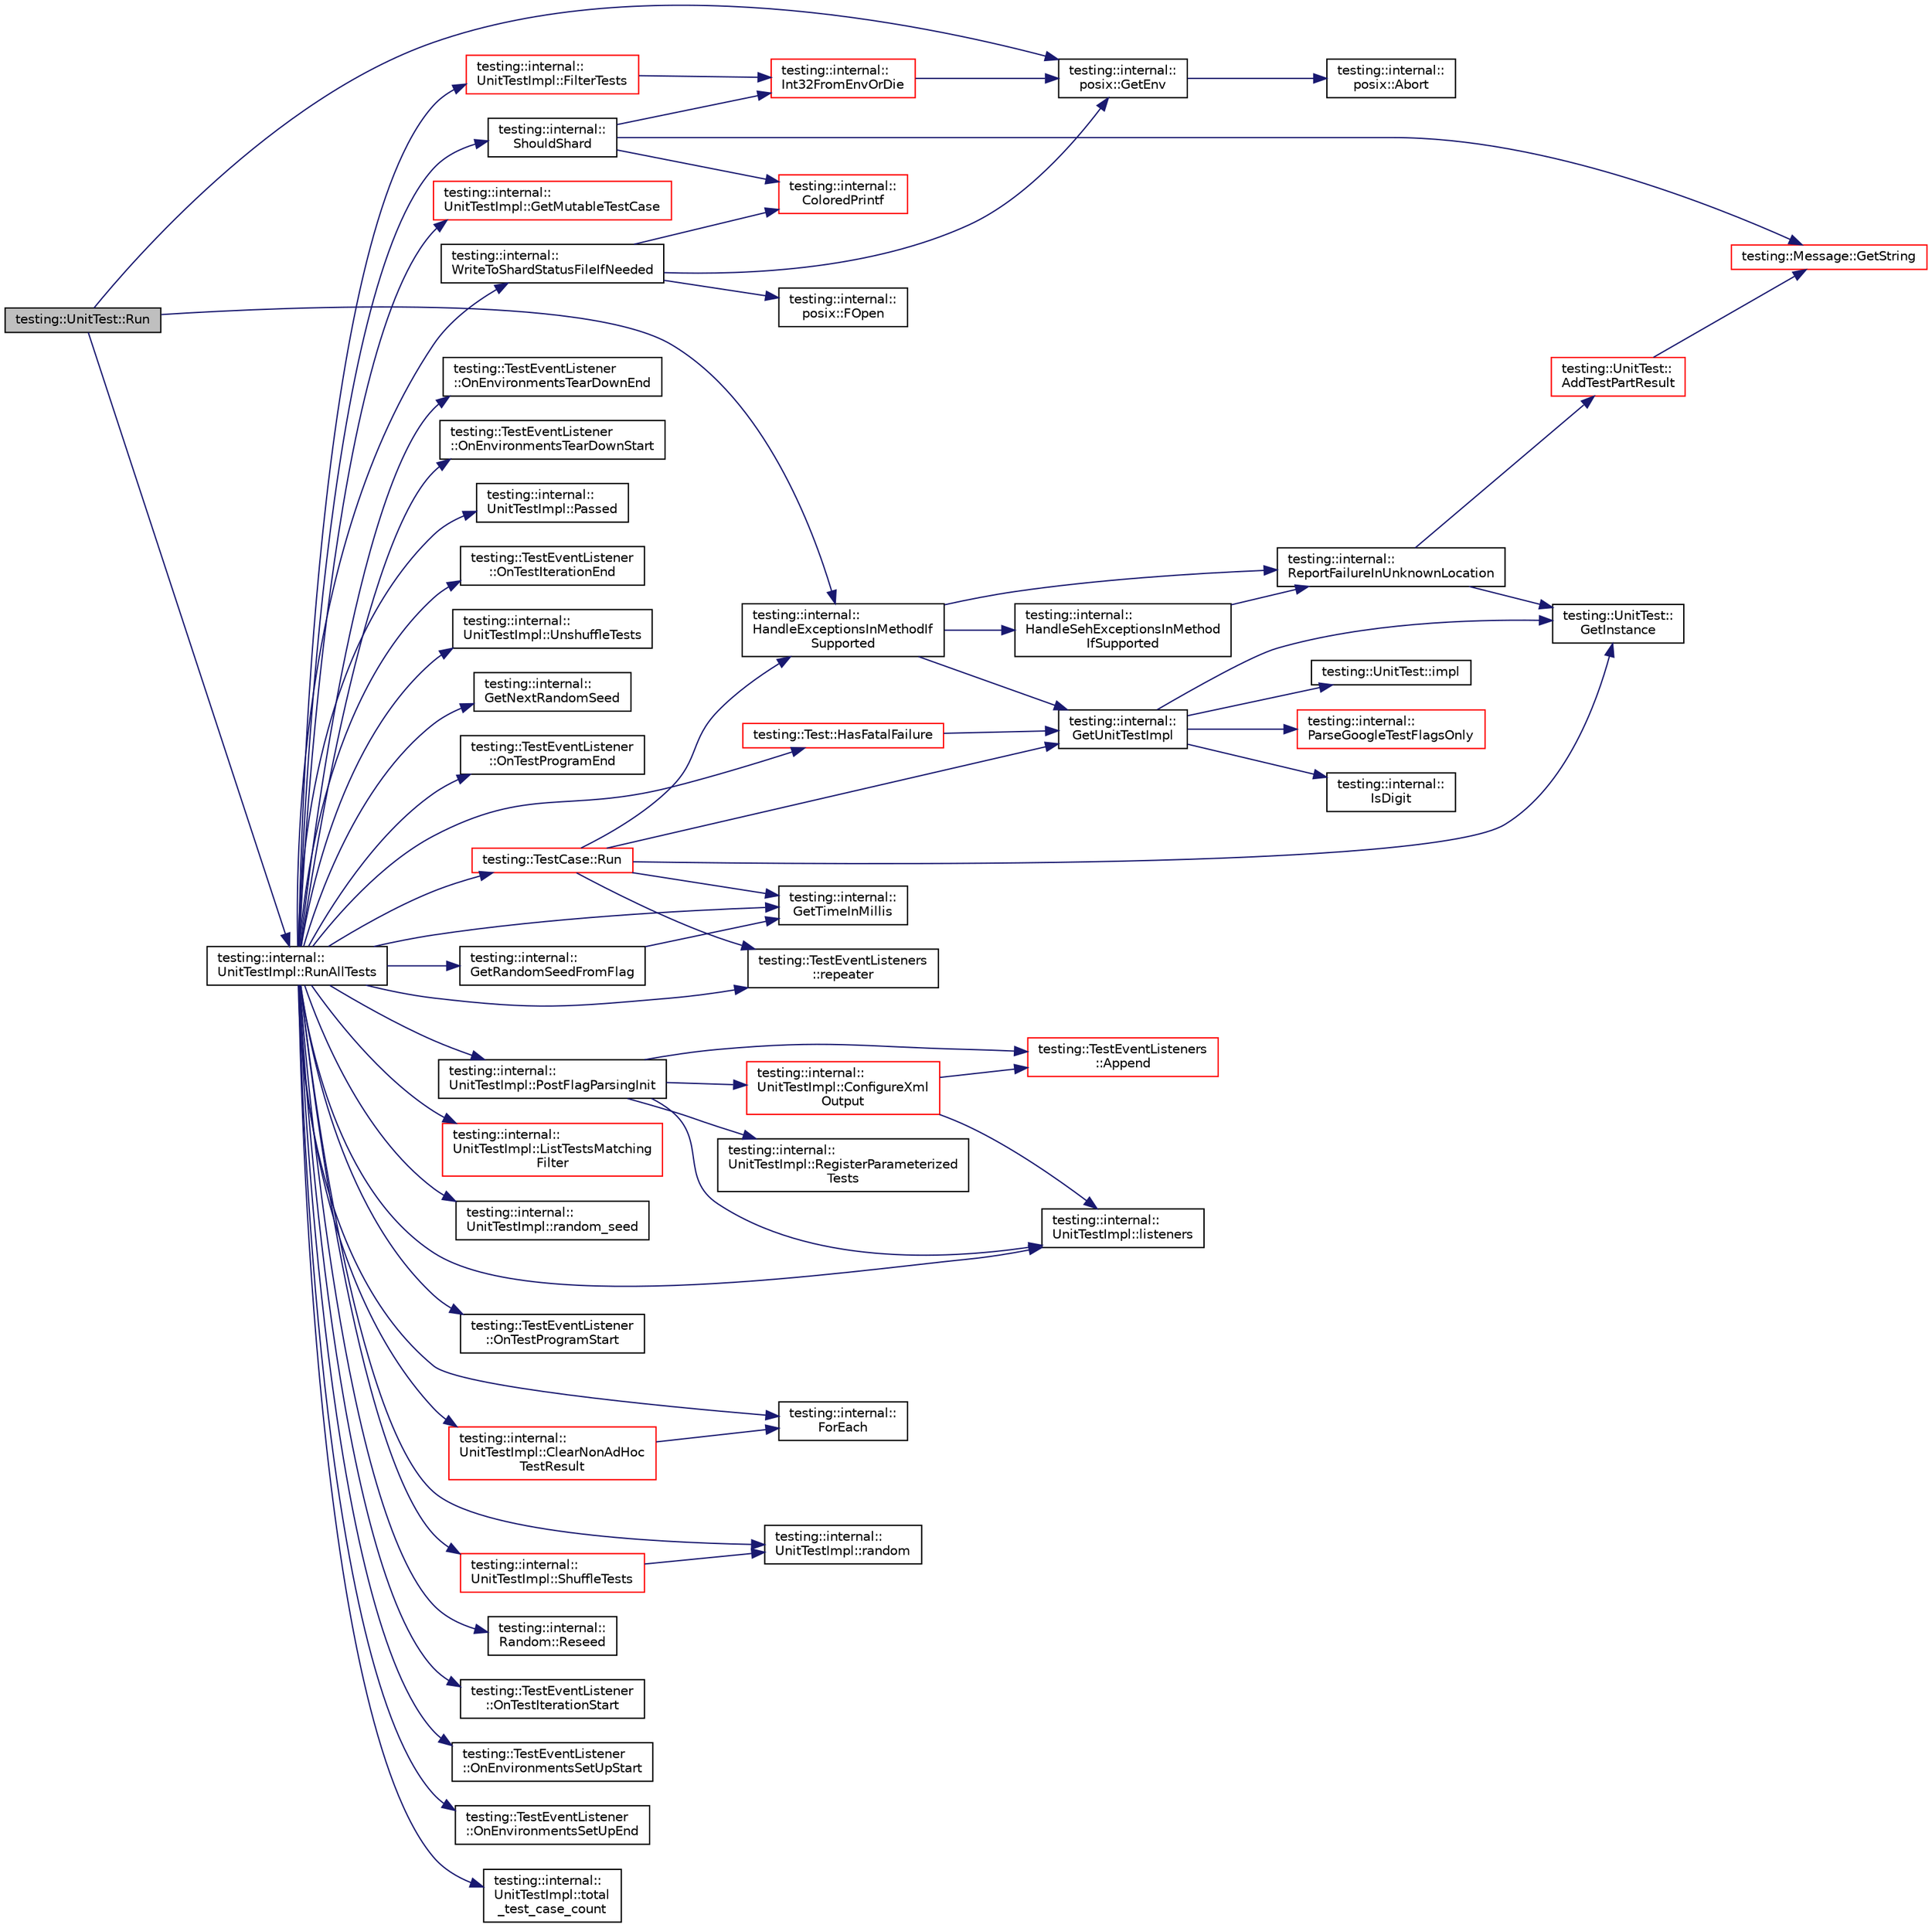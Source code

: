 digraph "testing::UnitTest::Run"
{
  edge [fontname="Helvetica",fontsize="10",labelfontname="Helvetica",labelfontsize="10"];
  node [fontname="Helvetica",fontsize="10",shape=record];
  rankdir="LR";
  Node233 [label="testing::UnitTest::Run",height=0.2,width=0.4,color="black", fillcolor="grey75", style="filled", fontcolor="black"];
  Node233 -> Node234 [color="midnightblue",fontsize="10",style="solid",fontname="Helvetica"];
  Node234 [label="testing::internal::\lposix::GetEnv",height=0.2,width=0.4,color="black", fillcolor="white", style="filled",URL="$d0/d81/namespacetesting_1_1internal_1_1posix.html#a1d5e3da5a27eed25986859fa83cafe95"];
  Node234 -> Node235 [color="midnightblue",fontsize="10",style="solid",fontname="Helvetica"];
  Node235 [label="testing::internal::\lposix::Abort",height=0.2,width=0.4,color="black", fillcolor="white", style="filled",URL="$d0/d81/namespacetesting_1_1internal_1_1posix.html#a69b8278c59359dd6a6f941b4643db9fb"];
  Node233 -> Node236 [color="midnightblue",fontsize="10",style="solid",fontname="Helvetica"];
  Node236 [label="testing::internal::\lHandleExceptionsInMethodIf\lSupported",height=0.2,width=0.4,color="black", fillcolor="white", style="filled",URL="$d0/da7/namespacetesting_1_1internal.html#addb2ed165b92b74e25fe9ebe9e46b9f9"];
  Node236 -> Node237 [color="midnightblue",fontsize="10",style="solid",fontname="Helvetica"];
  Node237 [label="testing::internal::\lGetUnitTestImpl",height=0.2,width=0.4,color="black", fillcolor="white", style="filled",URL="$d0/da7/namespacetesting_1_1internal.html#a9bd0caf5d16512de38b39599c13ee634"];
  Node237 -> Node238 [color="midnightblue",fontsize="10",style="solid",fontname="Helvetica"];
  Node238 [label="testing::UnitTest::\lGetInstance",height=0.2,width=0.4,color="black", fillcolor="white", style="filled",URL="$d7/d47/classtesting_1_1_unit_test.html#a24192400b70b3b946746954e9574fb8e"];
  Node237 -> Node239 [color="midnightblue",fontsize="10",style="solid",fontname="Helvetica"];
  Node239 [label="testing::UnitTest::impl",height=0.2,width=0.4,color="black", fillcolor="white", style="filled",URL="$d7/d47/classtesting_1_1_unit_test.html#a4df5d11a58affb337d7fa62eaa07690e"];
  Node237 -> Node240 [color="midnightblue",fontsize="10",style="solid",fontname="Helvetica"];
  Node240 [label="testing::internal::\lParseGoogleTestFlagsOnly",height=0.2,width=0.4,color="red", fillcolor="white", style="filled",URL="$d0/da7/namespacetesting_1_1internal.html#a472880afbcc592a41e3d623e2dec8412"];
  Node237 -> Node272 [color="midnightblue",fontsize="10",style="solid",fontname="Helvetica"];
  Node272 [label="testing::internal::\lIsDigit",height=0.2,width=0.4,color="black", fillcolor="white", style="filled",URL="$d0/da7/namespacetesting_1_1internal.html#a4bd96b7fa6486802d33ddc217af55a39"];
  Node236 -> Node273 [color="midnightblue",fontsize="10",style="solid",fontname="Helvetica"];
  Node273 [label="testing::internal::\lHandleSehExceptionsInMethod\lIfSupported",height=0.2,width=0.4,color="black", fillcolor="white", style="filled",URL="$d0/da7/namespacetesting_1_1internal.html#ac5293b438139ef7ed05cb7fcaaf63545"];
  Node273 -> Node274 [color="midnightblue",fontsize="10",style="solid",fontname="Helvetica"];
  Node274 [label="testing::internal::\lReportFailureInUnknownLocation",height=0.2,width=0.4,color="black", fillcolor="white", style="filled",URL="$d0/da7/namespacetesting_1_1internal.html#a85f6ff0e40f9a5f10af66a73cf1364fa"];
  Node274 -> Node238 [color="midnightblue",fontsize="10",style="solid",fontname="Helvetica"];
  Node274 -> Node275 [color="midnightblue",fontsize="10",style="solid",fontname="Helvetica"];
  Node275 [label="testing::UnitTest::\lAddTestPartResult",height=0.2,width=0.4,color="red", fillcolor="white", style="filled",URL="$d7/d47/classtesting_1_1_unit_test.html#a1d157d2e9a5c1d3405333410c6b13932"];
  Node275 -> Node247 [color="midnightblue",fontsize="10",style="solid",fontname="Helvetica"];
  Node247 [label="testing::Message::GetString",height=0.2,width=0.4,color="red", fillcolor="white", style="filled",URL="$d2/da9/classtesting_1_1_message.html#a2cdc4df62bdcc9df37651a1cf527704e"];
  Node236 -> Node274 [color="midnightblue",fontsize="10",style="solid",fontname="Helvetica"];
  Node233 -> Node277 [color="midnightblue",fontsize="10",style="solid",fontname="Helvetica"];
  Node277 [label="testing::internal::\lUnitTestImpl::RunAllTests",height=0.2,width=0.4,color="black", fillcolor="white", style="filled",URL="$d7/dda/classtesting_1_1internal_1_1_unit_test_impl.html#a1fb6be9971f4768c4136a05aa9e7e375"];
  Node277 -> Node278 [color="midnightblue",fontsize="10",style="solid",fontname="Helvetica"];
  Node278 [label="testing::internal::\lUnitTestImpl::PostFlagParsingInit",height=0.2,width=0.4,color="black", fillcolor="white", style="filled",URL="$d7/dda/classtesting_1_1internal_1_1_unit_test_impl.html#a772894193104b1b2516f16e6ff813168"];
  Node278 -> Node279 [color="midnightblue",fontsize="10",style="solid",fontname="Helvetica"];
  Node279 [label="testing::internal::\lUnitTestImpl::listeners",height=0.2,width=0.4,color="black", fillcolor="white", style="filled",URL="$d7/dda/classtesting_1_1internal_1_1_unit_test_impl.html#a67211f8475936f88d0e4d30f841c0da4"];
  Node278 -> Node280 [color="midnightblue",fontsize="10",style="solid",fontname="Helvetica"];
  Node280 [label="testing::TestEventListeners\l::Append",height=0.2,width=0.4,color="red", fillcolor="white", style="filled",URL="$df/dab/classtesting_1_1_test_event_listeners.html#a1207dce74d64c1c39ffa6105560536a0"];
  Node278 -> Node282 [color="midnightblue",fontsize="10",style="solid",fontname="Helvetica"];
  Node282 [label="testing::internal::\lUnitTestImpl::RegisterParameterized\lTests",height=0.2,width=0.4,color="black", fillcolor="white", style="filled",URL="$d7/dda/classtesting_1_1internal_1_1_unit_test_impl.html#af84d2515f1a272a8783f00a3e8c0aff8"];
  Node278 -> Node283 [color="midnightblue",fontsize="10",style="solid",fontname="Helvetica"];
  Node283 [label="testing::internal::\lUnitTestImpl::ConfigureXml\lOutput",height=0.2,width=0.4,color="red", fillcolor="white", style="filled",URL="$d7/dda/classtesting_1_1internal_1_1_unit_test_impl.html#a21cd7b2928de03a55b5252f29dd5ae6d"];
  Node283 -> Node279 [color="midnightblue",fontsize="10",style="solid",fontname="Helvetica"];
  Node283 -> Node280 [color="midnightblue",fontsize="10",style="solid",fontname="Helvetica"];
  Node277 -> Node305 [color="midnightblue",fontsize="10",style="solid",fontname="Helvetica"];
  Node305 [label="testing::internal::\lWriteToShardStatusFileIfNeeded",height=0.2,width=0.4,color="black", fillcolor="white", style="filled",URL="$d0/da7/namespacetesting_1_1internal.html#a19b35b39782d41e6ef76e1910a3a502e"];
  Node305 -> Node234 [color="midnightblue",fontsize="10",style="solid",fontname="Helvetica"];
  Node305 -> Node265 [color="midnightblue",fontsize="10",style="solid",fontname="Helvetica"];
  Node265 [label="testing::internal::\lposix::FOpen",height=0.2,width=0.4,color="black", fillcolor="white", style="filled",URL="$d0/d81/namespacetesting_1_1internal_1_1posix.html#a4042201dcc4932641d484e7ddf94de7d"];
  Node305 -> Node252 [color="midnightblue",fontsize="10",style="solid",fontname="Helvetica"];
  Node252 [label="testing::internal::\lColoredPrintf",height=0.2,width=0.4,color="red", fillcolor="white", style="filled",URL="$d0/da7/namespacetesting_1_1internal.html#adef3055706176001364e54eb73a87e31"];
  Node277 -> Node306 [color="midnightblue",fontsize="10",style="solid",fontname="Helvetica"];
  Node306 [label="testing::internal::\lShouldShard",height=0.2,width=0.4,color="black", fillcolor="white", style="filled",URL="$d0/da7/namespacetesting_1_1internal.html#a0fe41657b1d1ab7ec4e37ec07403ee6c"];
  Node306 -> Node307 [color="midnightblue",fontsize="10",style="solid",fontname="Helvetica"];
  Node307 [label="testing::internal::\lInt32FromEnvOrDie",height=0.2,width=0.4,color="red", fillcolor="white", style="filled",URL="$d0/da7/namespacetesting_1_1internal.html#aaa576613655c2f380278c255c3ec5fef"];
  Node307 -> Node234 [color="midnightblue",fontsize="10",style="solid",fontname="Helvetica"];
  Node306 -> Node252 [color="midnightblue",fontsize="10",style="solid",fontname="Helvetica"];
  Node306 -> Node247 [color="midnightblue",fontsize="10",style="solid",fontname="Helvetica"];
  Node277 -> Node308 [color="midnightblue",fontsize="10",style="solid",fontname="Helvetica"];
  Node308 [label="testing::internal::\lUnitTestImpl::FilterTests",height=0.2,width=0.4,color="red", fillcolor="white", style="filled",URL="$d7/dda/classtesting_1_1internal_1_1_unit_test_impl.html#abd47e447f0c2557ed528db0350671bed"];
  Node308 -> Node307 [color="midnightblue",fontsize="10",style="solid",fontname="Helvetica"];
  Node277 -> Node317 [color="midnightblue",fontsize="10",style="solid",fontname="Helvetica"];
  Node317 [label="testing::internal::\lUnitTestImpl::ListTestsMatching\lFilter",height=0.2,width=0.4,color="red", fillcolor="white", style="filled",URL="$d7/dda/classtesting_1_1internal_1_1_unit_test_impl.html#ad2cfedef41d3d29aad23c2c64214e6f3"];
  Node277 -> Node320 [color="midnightblue",fontsize="10",style="solid",fontname="Helvetica"];
  Node320 [label="testing::internal::\lGetRandomSeedFromFlag",height=0.2,width=0.4,color="black", fillcolor="white", style="filled",URL="$d0/da7/namespacetesting_1_1internal.html#ae74fedbdaebaac8d1202192266243b9e"];
  Node320 -> Node321 [color="midnightblue",fontsize="10",style="solid",fontname="Helvetica"];
  Node321 [label="testing::internal::\lGetTimeInMillis",height=0.2,width=0.4,color="black", fillcolor="white", style="filled",URL="$d0/da7/namespacetesting_1_1internal.html#ae66b46943a429e6efb1db456d4cae90c"];
  Node277 -> Node264 [color="midnightblue",fontsize="10",style="solid",fontname="Helvetica"];
  Node264 [label="testing::internal::\lUnitTestImpl::random_seed",height=0.2,width=0.4,color="black", fillcolor="white", style="filled",URL="$d7/dda/classtesting_1_1internal_1_1_unit_test_impl.html#a625b9fb6d17b008c44fc902255e6343c"];
  Node277 -> Node279 [color="midnightblue",fontsize="10",style="solid",fontname="Helvetica"];
  Node277 -> Node322 [color="midnightblue",fontsize="10",style="solid",fontname="Helvetica"];
  Node322 [label="testing::TestEventListeners\l::repeater",height=0.2,width=0.4,color="black", fillcolor="white", style="filled",URL="$df/dab/classtesting_1_1_test_event_listeners.html#ad28af964081553de465fbfc1c5a46650"];
  Node277 -> Node321 [color="midnightblue",fontsize="10",style="solid",fontname="Helvetica"];
  Node277 -> Node323 [color="midnightblue",fontsize="10",style="solid",fontname="Helvetica"];
  Node323 [label="testing::TestEventListener\l::OnTestProgramStart",height=0.2,width=0.4,color="black", fillcolor="white", style="filled",URL="$d1/d46/classtesting_1_1_test_event_listener.html#a5f6c84f39851e8a603a2d2e10063816b"];
  Node277 -> Node324 [color="midnightblue",fontsize="10",style="solid",fontname="Helvetica"];
  Node324 [label="testing::internal::\lUnitTestImpl::ClearNonAdHoc\lTestResult",height=0.2,width=0.4,color="red", fillcolor="white", style="filled",URL="$d7/dda/classtesting_1_1internal_1_1_unit_test_impl.html#a96c2a5b23541ef01020c402644563ba1"];
  Node324 -> Node325 [color="midnightblue",fontsize="10",style="solid",fontname="Helvetica"];
  Node325 [label="testing::internal::\lForEach",height=0.2,width=0.4,color="black", fillcolor="white", style="filled",URL="$d0/da7/namespacetesting_1_1internal.html#a52f5504ed65d116201ccb8f99a44fd7e"];
  Node277 -> Node331 [color="midnightblue",fontsize="10",style="solid",fontname="Helvetica"];
  Node331 [label="testing::internal::\lUnitTestImpl::random",height=0.2,width=0.4,color="black", fillcolor="white", style="filled",URL="$d7/dda/classtesting_1_1internal_1_1_unit_test_impl.html#ab3b45b5eb4d583219a3602011ea44347"];
  Node277 -> Node332 [color="midnightblue",fontsize="10",style="solid",fontname="Helvetica"];
  Node332 [label="testing::internal::\lRandom::Reseed",height=0.2,width=0.4,color="black", fillcolor="white", style="filled",URL="$db/da2/classtesting_1_1internal_1_1_random.html#adf2f24199318a46f885c78f50d89a69e"];
  Node277 -> Node333 [color="midnightblue",fontsize="10",style="solid",fontname="Helvetica"];
  Node333 [label="testing::internal::\lUnitTestImpl::ShuffleTests",height=0.2,width=0.4,color="red", fillcolor="white", style="filled",URL="$d7/dda/classtesting_1_1internal_1_1_unit_test_impl.html#aaaa38e6a4372e6bb9bbe3143a3a32b65"];
  Node333 -> Node331 [color="midnightblue",fontsize="10",style="solid",fontname="Helvetica"];
  Node277 -> Node338 [color="midnightblue",fontsize="10",style="solid",fontname="Helvetica"];
  Node338 [label="testing::TestEventListener\l::OnTestIterationStart",height=0.2,width=0.4,color="black", fillcolor="white", style="filled",URL="$d1/d46/classtesting_1_1_test_event_listener.html#a60cc09b7907cb329d152eb5e7133bdeb"];
  Node277 -> Node339 [color="midnightblue",fontsize="10",style="solid",fontname="Helvetica"];
  Node339 [label="testing::TestEventListener\l::OnEnvironmentsSetUpStart",height=0.2,width=0.4,color="black", fillcolor="white", style="filled",URL="$d1/d46/classtesting_1_1_test_event_listener.html#aa6502e534919605be45f26a6daf9a40c"];
  Node277 -> Node325 [color="midnightblue",fontsize="10",style="solid",fontname="Helvetica"];
  Node277 -> Node340 [color="midnightblue",fontsize="10",style="solid",fontname="Helvetica"];
  Node340 [label="testing::TestEventListener\l::OnEnvironmentsSetUpEnd",height=0.2,width=0.4,color="black", fillcolor="white", style="filled",URL="$d1/d46/classtesting_1_1_test_event_listener.html#aaa1021d75f5dbf3f05c829c1cc520341"];
  Node277 -> Node341 [color="midnightblue",fontsize="10",style="solid",fontname="Helvetica"];
  Node341 [label="testing::Test::HasFatalFailure",height=0.2,width=0.4,color="red", fillcolor="white", style="filled",URL="$df/d69/classtesting_1_1_test.html#a5e83604628ef542af888d631566ff60c"];
  Node341 -> Node237 [color="midnightblue",fontsize="10",style="solid",fontname="Helvetica"];
  Node277 -> Node346 [color="midnightblue",fontsize="10",style="solid",fontname="Helvetica"];
  Node346 [label="testing::internal::\lUnitTestImpl::total\l_test_case_count",height=0.2,width=0.4,color="black", fillcolor="white", style="filled",URL="$d7/dda/classtesting_1_1internal_1_1_unit_test_impl.html#ac1d81d6b146b2dbce460f9a0a57d4f9e"];
  Node277 -> Node347 [color="midnightblue",fontsize="10",style="solid",fontname="Helvetica"];
  Node347 [label="testing::internal::\lUnitTestImpl::GetMutableTestCase",height=0.2,width=0.4,color="red", fillcolor="white", style="filled",URL="$d7/dda/classtesting_1_1internal_1_1_unit_test_impl.html#a2ca71a08060037357fc7e1a406b89add"];
  Node277 -> Node349 [color="midnightblue",fontsize="10",style="solid",fontname="Helvetica"];
  Node349 [label="testing::TestCase::Run",height=0.2,width=0.4,color="red", fillcolor="white", style="filled",URL="$d0/dfa/classtesting_1_1_test_case.html#a6f5b3724cd5a8e446cd48a6150d08cde"];
  Node349 -> Node237 [color="midnightblue",fontsize="10",style="solid",fontname="Helvetica"];
  Node349 -> Node238 [color="midnightblue",fontsize="10",style="solid",fontname="Helvetica"];
  Node349 -> Node322 [color="midnightblue",fontsize="10",style="solid",fontname="Helvetica"];
  Node349 -> Node236 [color="midnightblue",fontsize="10",style="solid",fontname="Helvetica"];
  Node349 -> Node321 [color="midnightblue",fontsize="10",style="solid",fontname="Helvetica"];
  Node277 -> Node379 [color="midnightblue",fontsize="10",style="solid",fontname="Helvetica"];
  Node379 [label="testing::TestEventListener\l::OnEnvironmentsTearDownStart",height=0.2,width=0.4,color="black", fillcolor="white", style="filled",URL="$d1/d46/classtesting_1_1_test_event_listener.html#a468b5e6701bcb86cb2c956caadbba5e4"];
  Node277 -> Node380 [color="midnightblue",fontsize="10",style="solid",fontname="Helvetica"];
  Node380 [label="testing::TestEventListener\l::OnEnvironmentsTearDownEnd",height=0.2,width=0.4,color="black", fillcolor="white", style="filled",URL="$d1/d46/classtesting_1_1_test_event_listener.html#a9ea04fa7f447865ba76df35e12ba2092"];
  Node277 -> Node381 [color="midnightblue",fontsize="10",style="solid",fontname="Helvetica"];
  Node381 [label="testing::TestEventListener\l::OnTestIterationEnd",height=0.2,width=0.4,color="black", fillcolor="white", style="filled",URL="$d1/d46/classtesting_1_1_test_event_listener.html#a550fdb3e55726e4cefa09f5697941425"];
  Node277 -> Node382 [color="midnightblue",fontsize="10",style="solid",fontname="Helvetica"];
  Node382 [label="testing::internal::\lUnitTestImpl::Passed",height=0.2,width=0.4,color="black", fillcolor="white", style="filled",URL="$d7/dda/classtesting_1_1internal_1_1_unit_test_impl.html#ae8e461369acfec902da382bc02297fe5"];
  Node277 -> Node383 [color="midnightblue",fontsize="10",style="solid",fontname="Helvetica"];
  Node383 [label="testing::internal::\lUnitTestImpl::UnshuffleTests",height=0.2,width=0.4,color="black", fillcolor="white", style="filled",URL="$d7/dda/classtesting_1_1internal_1_1_unit_test_impl.html#a1ee7db3bf8284dd9dce4dc857564bce3"];
  Node277 -> Node384 [color="midnightblue",fontsize="10",style="solid",fontname="Helvetica"];
  Node384 [label="testing::internal::\lGetNextRandomSeed",height=0.2,width=0.4,color="black", fillcolor="white", style="filled",URL="$d0/da7/namespacetesting_1_1internal.html#a6e07a655cb987d131cd8fbeba9a7f1eb"];
  Node277 -> Node385 [color="midnightblue",fontsize="10",style="solid",fontname="Helvetica"];
  Node385 [label="testing::TestEventListener\l::OnTestProgramEnd",height=0.2,width=0.4,color="black", fillcolor="white", style="filled",URL="$d1/d46/classtesting_1_1_test_event_listener.html#ad15b6246d94c268e233487a86463ef3d"];
}
